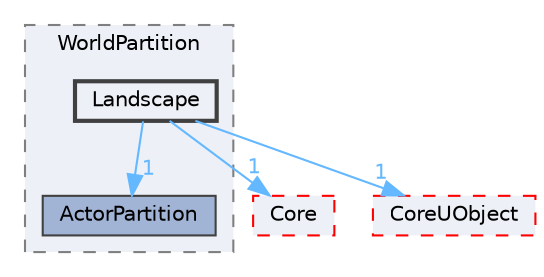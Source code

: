 digraph "Landscape"
{
 // INTERACTIVE_SVG=YES
 // LATEX_PDF_SIZE
  bgcolor="transparent";
  edge [fontname=Helvetica,fontsize=10,labelfontname=Helvetica,labelfontsize=10];
  node [fontname=Helvetica,fontsize=10,shape=box,height=0.2,width=0.4];
  compound=true
  subgraph clusterdir_4e67b97133d7657ee6894589ad2a7aee {
    graph [ bgcolor="#edf0f7", pencolor="grey50", label="WorldPartition", fontname=Helvetica,fontsize=10 style="filled,dashed", URL="dir_4e67b97133d7657ee6894589ad2a7aee.html",tooltip=""]
  dir_5de3a2657394356ca51e1dfa2fd197e1 [label="ActorPartition", fillcolor="#a2b4d6", color="grey25", style="filled", URL="dir_5de3a2657394356ca51e1dfa2fd197e1.html",tooltip=""];
  dir_e62895263443cf460efe840fb709b8a3 [label="Landscape", fillcolor="#edf0f7", color="grey25", style="filled,bold", URL="dir_e62895263443cf460efe840fb709b8a3.html",tooltip=""];
  }
  dir_0e6cddcc9caa1238c7f3774224afaa45 [label="Core", fillcolor="#edf0f7", color="red", style="filled,dashed", URL="dir_0e6cddcc9caa1238c7f3774224afaa45.html",tooltip=""];
  dir_4c499e5e32e2b4479ad7e552df73eeae [label="CoreUObject", fillcolor="#edf0f7", color="red", style="filled,dashed", URL="dir_4c499e5e32e2b4479ad7e552df73eeae.html",tooltip=""];
  dir_e62895263443cf460efe840fb709b8a3->dir_0e6cddcc9caa1238c7f3774224afaa45 [headlabel="1", labeldistance=1.5 headhref="dir_000553_000266.html" href="dir_000553_000266.html" color="steelblue1" fontcolor="steelblue1"];
  dir_e62895263443cf460efe840fb709b8a3->dir_4c499e5e32e2b4479ad7e552df73eeae [headlabel="1", labeldistance=1.5 headhref="dir_000553_000268.html" href="dir_000553_000268.html" color="steelblue1" fontcolor="steelblue1"];
  dir_e62895263443cf460efe840fb709b8a3->dir_5de3a2657394356ca51e1dfa2fd197e1 [headlabel="1", labeldistance=1.5 headhref="dir_000553_000015.html" href="dir_000553_000015.html" color="steelblue1" fontcolor="steelblue1"];
}

